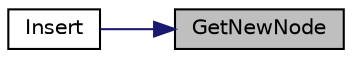 digraph "GetNewNode"
{
 // INTERACTIVE_SVG=YES
 // LATEX_PDF_SIZE
  bgcolor="transparent";
  edge [fontname="Helvetica",fontsize="10",labelfontname="Helvetica",labelfontsize="10"];
  node [fontname="Helvetica",fontsize="10",shape=record];
  rankdir="RL";
  Node1 [label="GetNewNode",height=0.2,width=0.4,color="black", fillcolor="grey75", style="filled", fontcolor="black",tooltip=" "];
  Node1 -> Node2 [dir="back",color="midnightblue",fontsize="10",style="solid",fontname="Helvetica"];
  Node2 [label="Insert",height=0.2,width=0.4,color="black",URL="$d3/d2e/classcommon_1_1BinarySearch_a3cf5342919cdec20fc2c8379955ad4e5.html#a3cf5342919cdec20fc2c8379955ad4e5",tooltip=" "];
}
